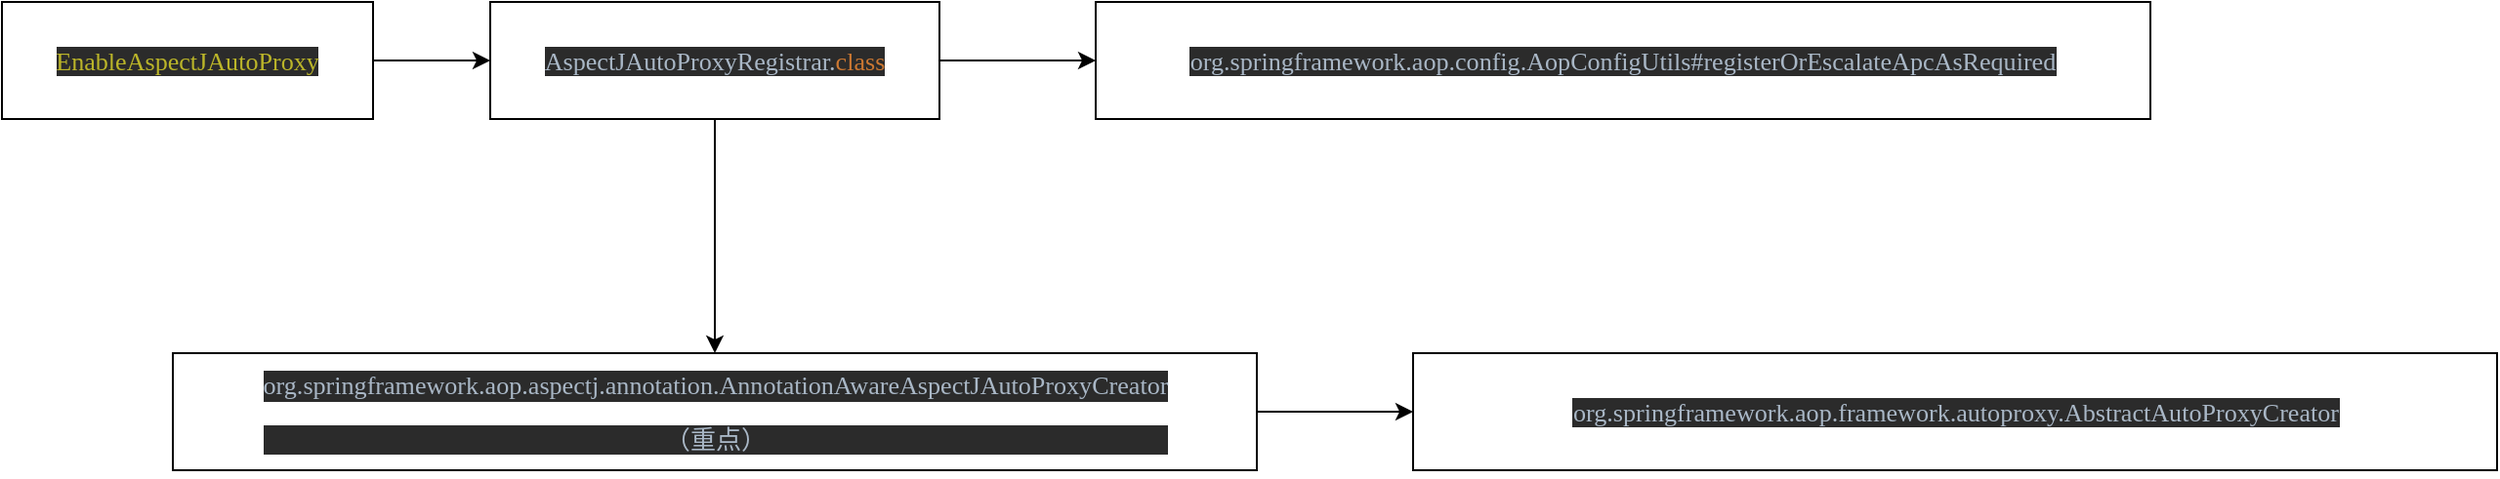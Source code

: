 <mxfile version="13.1.3">
    <diagram id="6hGFLwfOUW9BJ-s0fimq" name="Page-1">
        <mxGraphModel dx="1819" dy="577" grid="1" gridSize="10" guides="1" tooltips="1" connect="1" arrows="1" fold="1" page="1" pageScale="1" pageWidth="827" pageHeight="1169" math="0" shadow="0">
            <root>
                <mxCell id="0"/>
                <mxCell id="1" parent="0"/>
                <mxCell id="4" value="" style="edgeStyle=orthogonalEdgeStyle;rounded=0;orthogonalLoop=1;jettySize=auto;html=1;" edge="1" parent="1" source="2" target="3">
                    <mxGeometry relative="1" as="geometry"/>
                </mxCell>
                <mxCell id="8" value="" style="edgeStyle=orthogonalEdgeStyle;rounded=0;orthogonalLoop=1;jettySize=auto;html=1;" edge="1" parent="1" source="2" target="7">
                    <mxGeometry relative="1" as="geometry"/>
                </mxCell>
                <mxCell id="2" value="&lt;pre style=&quot;background-color: #2b2b2b ; color: #a9b7c6 ; font-family: &amp;#34;jetbrains mono&amp;#34; ; font-size: 9.8pt&quot;&gt;AspectJAutoProxyRegistrar.&lt;span style=&quot;color: #cc7832&quot;&gt;class&lt;/span&gt;&lt;/pre&gt;" style="rounded=0;whiteSpace=wrap;html=1;" vertex="1" parent="1">
                    <mxGeometry x="30" y="80" width="230" height="60" as="geometry"/>
                </mxCell>
                <mxCell id="10" value="" style="edgeStyle=orthogonalEdgeStyle;rounded=0;orthogonalLoop=1;jettySize=auto;html=1;" edge="1" parent="1" source="7" target="9">
                    <mxGeometry relative="1" as="geometry"/>
                </mxCell>
                <mxCell id="7" value="&lt;pre style=&quot;background-color: rgb(43 , 43 , 43)&quot;&gt;&lt;font color=&quot;#a9b7c6&quot; face=&quot;jetbrains mono&quot;&gt;&lt;span style=&quot;font-size: 13.067px&quot;&gt;org.springframework.aop.aspectj.annotation.AnnotationAwareAspectJAutoProxyCreator&lt;/span&gt;&lt;span style=&quot;font-size: 9.8pt&quot;&gt;&lt;br&gt;&lt;/span&gt;&lt;/font&gt;&lt;/pre&gt;&lt;pre style=&quot;background-color: rgb(43 , 43 , 43)&quot;&gt;&lt;font color=&quot;#a9b7c6&quot; face=&quot;jetbrains mono&quot;&gt;&lt;span style=&quot;font-size: 13.067px&quot;&gt;（重点）&lt;/span&gt;&lt;/font&gt;&lt;/pre&gt;" style="rounded=0;whiteSpace=wrap;html=1;" vertex="1" parent="1">
                    <mxGeometry x="-132.5" y="260" width="555" height="60" as="geometry"/>
                </mxCell>
                <mxCell id="9" value="&lt;pre style=&quot;background-color: rgb(43 , 43 , 43)&quot;&gt;&lt;font color=&quot;#a9b7c6&quot; face=&quot;jetbrains mono&quot;&gt;&lt;span style=&quot;font-size: 13.067px&quot;&gt;org.springframework.aop.framework.autoproxy.AbstractAutoProxyCreator&lt;/span&gt;&lt;span style=&quot;font-size: 9.8pt&quot;&gt;&lt;br&gt;&lt;/span&gt;&lt;/font&gt;&lt;/pre&gt;" style="rounded=0;whiteSpace=wrap;html=1;" vertex="1" parent="1">
                    <mxGeometry x="502.5" y="260" width="555" height="60" as="geometry"/>
                </mxCell>
                <mxCell id="3" value="&lt;pre style=&quot;background-color: rgb(43 , 43 , 43)&quot;&gt;&lt;font color=&quot;#a9b7c6&quot; face=&quot;jetbrains mono&quot;&gt;&lt;span style=&quot;font-size: 13.067px&quot;&gt;org.springframework.aop.config.AopConfigUtils#registerOrEscalateApcAsRequired&lt;/span&gt;&lt;span style=&quot;font-size: 9.8pt&quot;&gt;&lt;br&gt;&lt;/span&gt;&lt;/font&gt;&lt;/pre&gt;" style="rounded=0;whiteSpace=wrap;html=1;" vertex="1" parent="1">
                    <mxGeometry x="340" y="80" width="540" height="60" as="geometry"/>
                </mxCell>
                <mxCell id="6" style="edgeStyle=orthogonalEdgeStyle;rounded=0;orthogonalLoop=1;jettySize=auto;html=1;entryX=0;entryY=0.5;entryDx=0;entryDy=0;" edge="1" parent="1" source="5" target="2">
                    <mxGeometry relative="1" as="geometry"/>
                </mxCell>
                <mxCell id="5" value="&lt;pre style=&quot;background-color: #2b2b2b ; color: #a9b7c6 ; font-family: &amp;#34;jetbrains mono&amp;#34; ; font-size: 9.8pt&quot;&gt;&lt;span style=&quot;color: #bbb529&quot;&gt;EnableAspectJAutoProxy&lt;/span&gt;&lt;/pre&gt;" style="rounded=0;whiteSpace=wrap;html=1;" vertex="1" parent="1">
                    <mxGeometry x="-220" y="80" width="190" height="60" as="geometry"/>
                </mxCell>
            </root>
        </mxGraphModel>
    </diagram>
</mxfile>